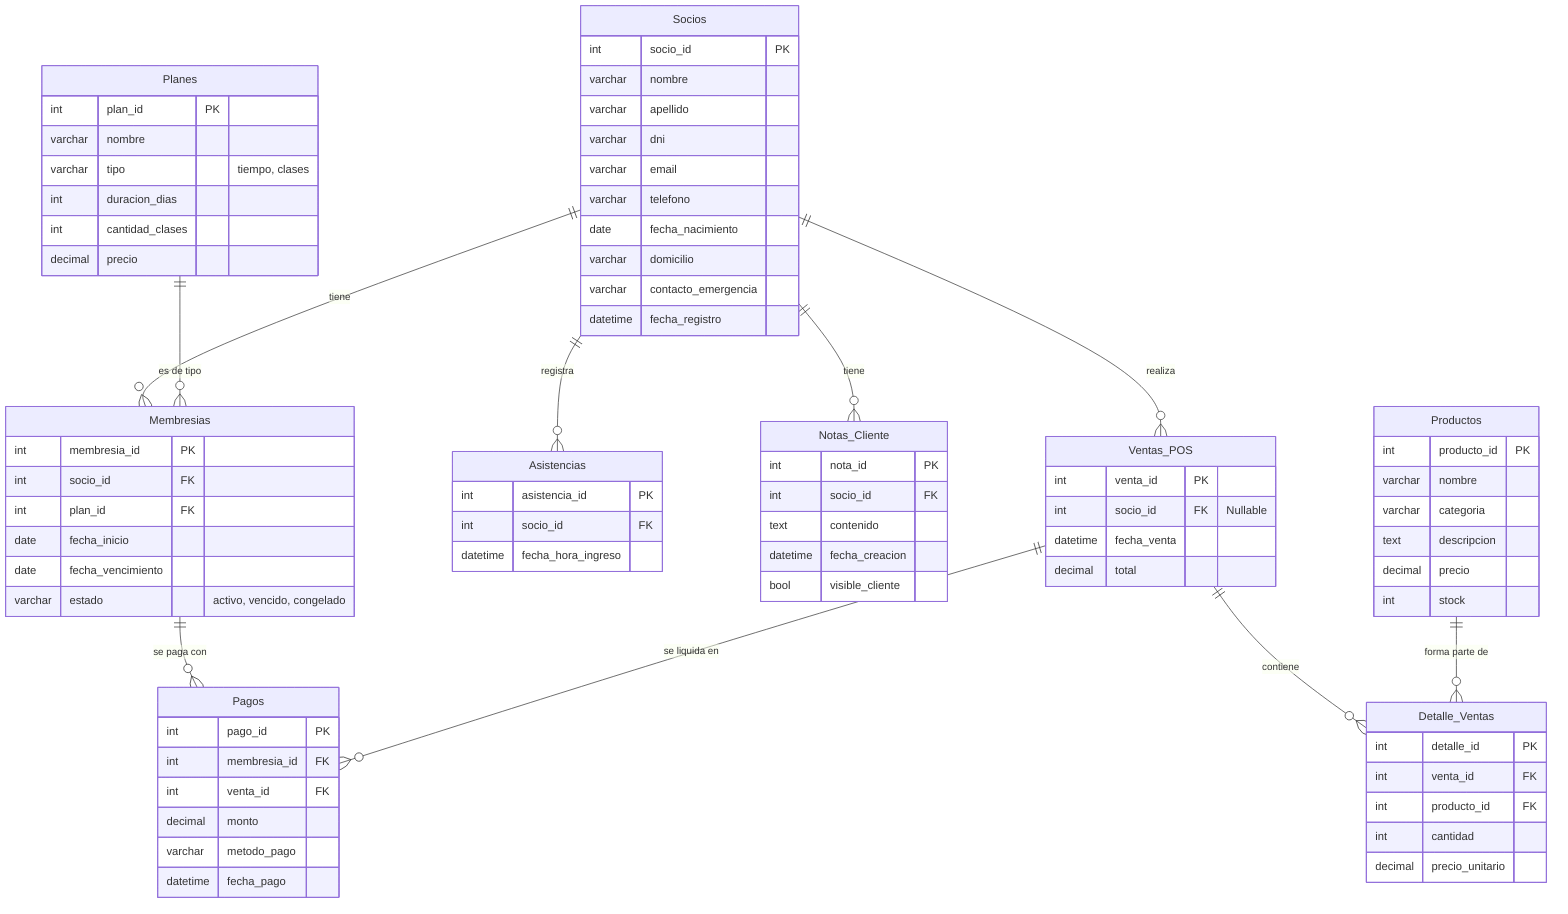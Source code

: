 erDiagram
    Socios {
        int socio_id PK
        varchar nombre
        varchar apellido
        varchar dni
        varchar email
        varchar telefono
        date fecha_nacimiento
        varchar domicilio
        varchar contacto_emergencia
        datetime fecha_registro
    }

    Membresias {
        int membresia_id PK
        int socio_id FK
        int plan_id FK
        date fecha_inicio
        date fecha_vencimiento
        varchar estado "activo, vencido, congelado"
    }

    Planes {
        int plan_id PK
        varchar nombre
        varchar tipo "tiempo, clases"
        int duracion_dias
        int cantidad_clases
        decimal precio
    }

    Pagos {
        int pago_id PK
        int membresia_id FK
        int venta_id FK
        decimal monto
        varchar metodo_pago
        datetime fecha_pago
    }

    Asistencias {
        int asistencia_id PK
        int socio_id FK
        datetime fecha_hora_ingreso
    }

    Notas_Cliente {
        int nota_id PK
        int socio_id FK
        text contenido
        datetime fecha_creacion
        bool visible_cliente
    }

    Productos {
        int producto_id PK
        varchar nombre
        varchar categoria
        text descripcion
        decimal precio
        int stock
    }

    Ventas_POS {
        int venta_id PK
        int socio_id FK "Nullable"
        datetime fecha_venta
        decimal total
    }

    Detalle_Ventas {
        int detalle_id PK
        int venta_id FK
        int producto_id FK
        int cantidad
        decimal precio_unitario
    }

    Socios ||--o{ Membresias : "tiene"
    Planes ||--o{ Membresias : "es de tipo"
    Membresias ||--o{ Pagos : "se paga con"
    Socios ||--o{ Asistencias : "registra"
    Socios ||--o{ Notas_Cliente : "tiene"
    Socios ||--o{ Ventas_POS : "realiza"
    Ventas_POS ||--o{ Detalle_Ventas : "contiene"
    Productos ||--o{ Detalle_Ventas : "forma parte de"
    Ventas_POS ||--o{ Pagos : "se liquida en"